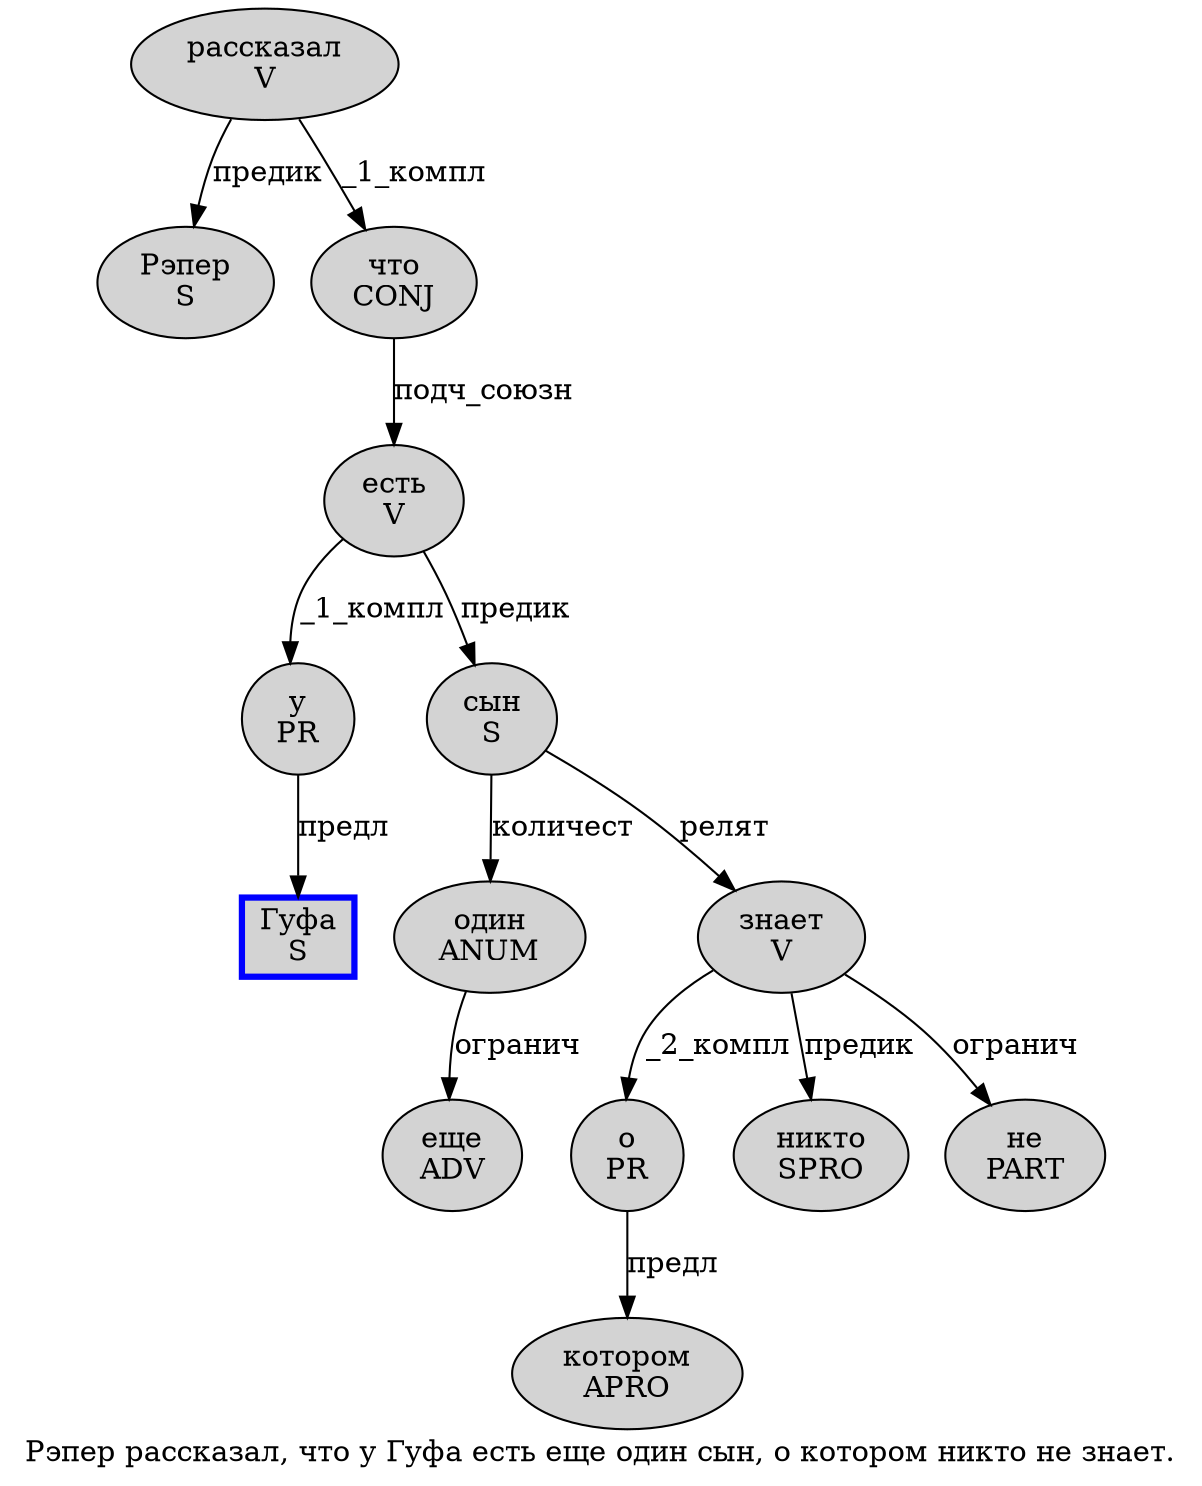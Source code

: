 digraph SENTENCE_386 {
	graph [label="Рэпер рассказал, что у Гуфа есть еще один сын, о котором никто не знает."]
	node [style=filled]
		0 [label="Рэпер
S" color="" fillcolor=lightgray penwidth=1 shape=ellipse]
		1 [label="рассказал
V" color="" fillcolor=lightgray penwidth=1 shape=ellipse]
		3 [label="что
CONJ" color="" fillcolor=lightgray penwidth=1 shape=ellipse]
		4 [label="у
PR" color="" fillcolor=lightgray penwidth=1 shape=ellipse]
		5 [label="Гуфа
S" color=blue fillcolor=lightgray penwidth=3 shape=box]
		6 [label="есть
V" color="" fillcolor=lightgray penwidth=1 shape=ellipse]
		7 [label="еще
ADV" color="" fillcolor=lightgray penwidth=1 shape=ellipse]
		8 [label="один
ANUM" color="" fillcolor=lightgray penwidth=1 shape=ellipse]
		9 [label="сын
S" color="" fillcolor=lightgray penwidth=1 shape=ellipse]
		11 [label="о
PR" color="" fillcolor=lightgray penwidth=1 shape=ellipse]
		12 [label="котором
APRO" color="" fillcolor=lightgray penwidth=1 shape=ellipse]
		13 [label="никто
SPRO" color="" fillcolor=lightgray penwidth=1 shape=ellipse]
		14 [label="не
PART" color="" fillcolor=lightgray penwidth=1 shape=ellipse]
		15 [label="знает
V" color="" fillcolor=lightgray penwidth=1 shape=ellipse]
			3 -> 6 [label="подч_союзн"]
			4 -> 5 [label="предл"]
			15 -> 11 [label="_2_компл"]
			15 -> 13 [label="предик"]
			15 -> 14 [label="огранич"]
			8 -> 7 [label="огранич"]
			1 -> 0 [label="предик"]
			1 -> 3 [label="_1_компл"]
			9 -> 8 [label="количест"]
			9 -> 15 [label="релят"]
			11 -> 12 [label="предл"]
			6 -> 4 [label="_1_компл"]
			6 -> 9 [label="предик"]
}